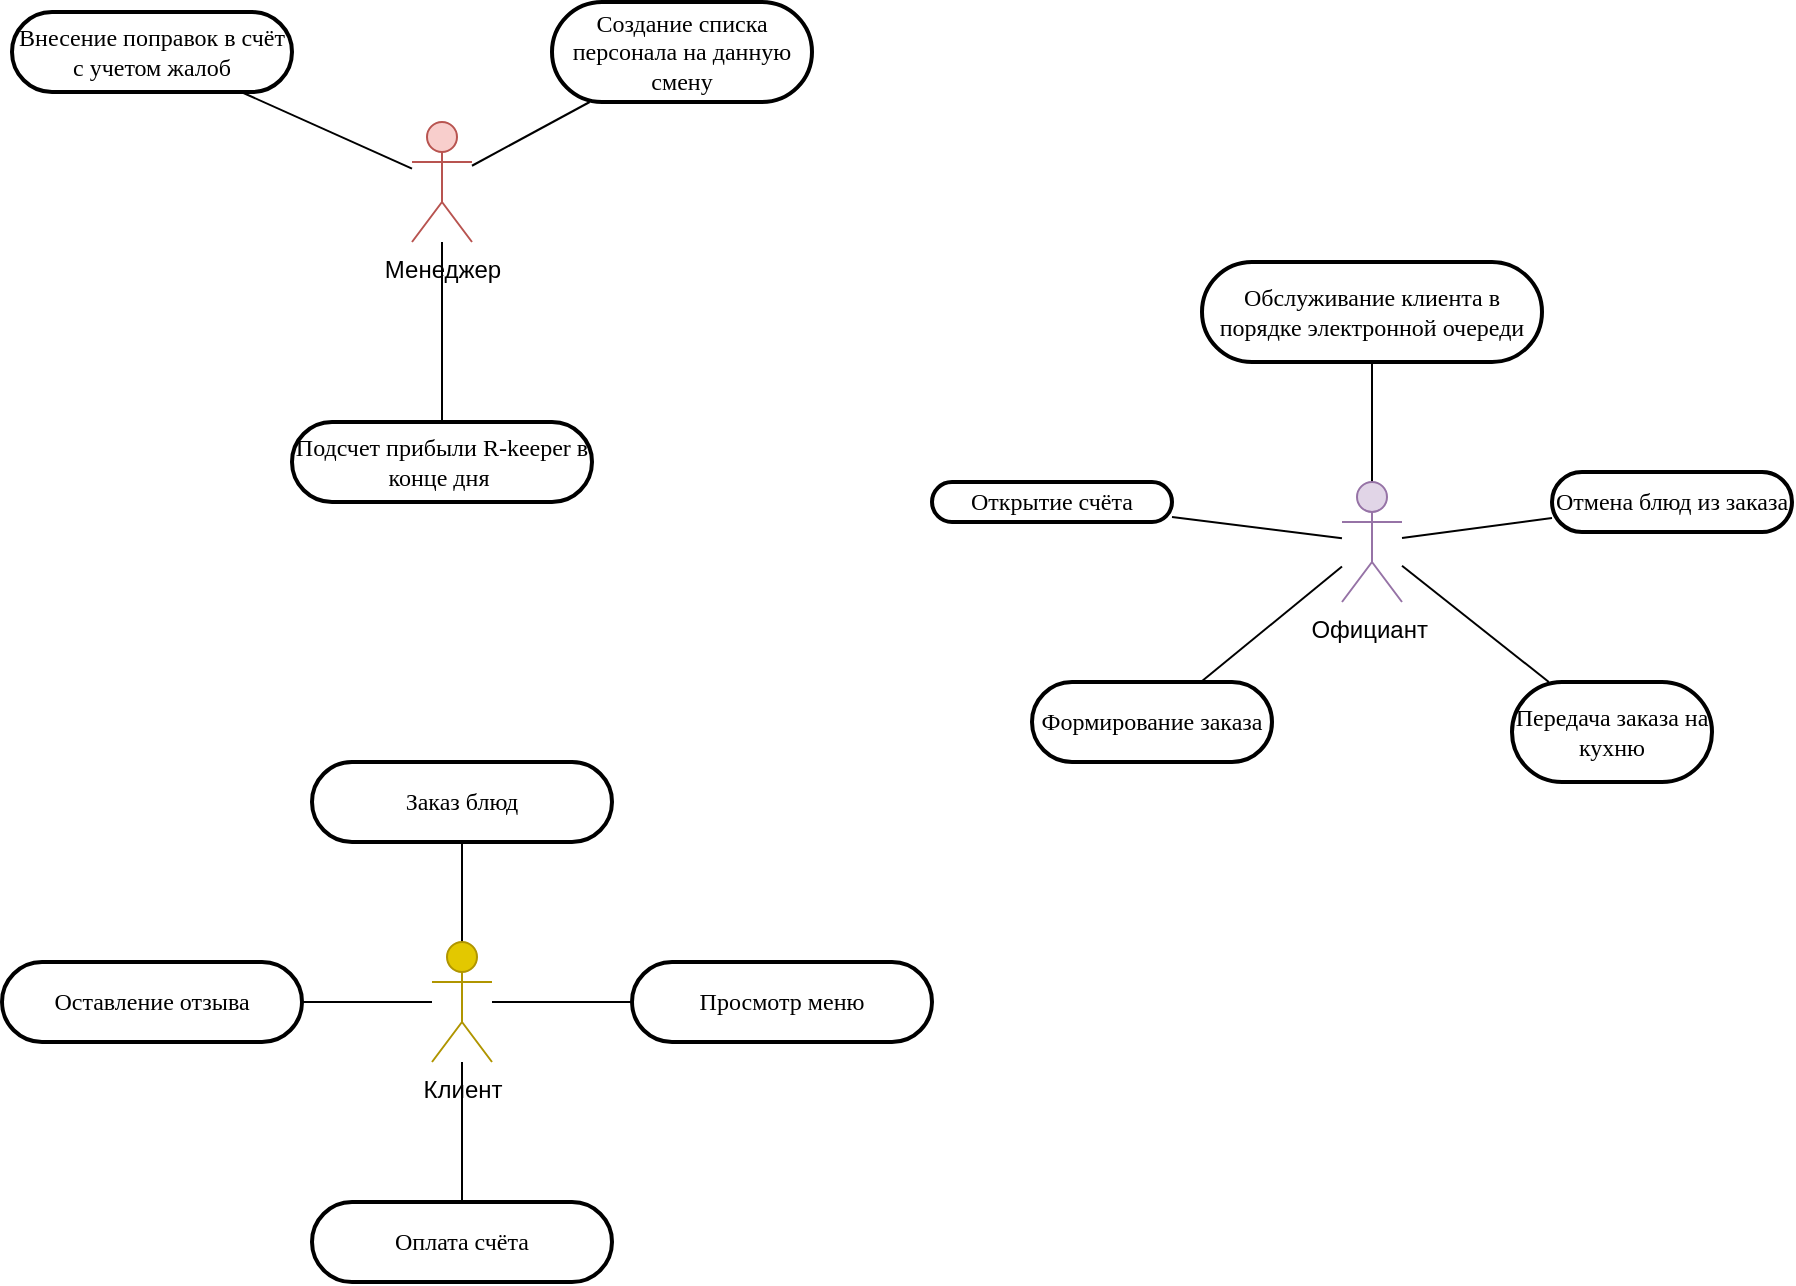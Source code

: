 <mxfile version="15.2.7" type="github">
  <diagram name="Page-1" id="ad52d381-51e7-2e0d-a935-2d0ddd2fd229">
    <mxGraphModel dx="1483" dy="707" grid="1" gridSize="10" guides="1" tooltips="1" connect="1" arrows="1" fold="1" page="1" pageScale="1" pageWidth="1100" pageHeight="850" background="none" math="0" shadow="0">
      <root>
        <mxCell id="0" />
        <mxCell id="1" parent="0" />
        <mxCell id="2c924340bb9dbf6c-1" value="Внесение поправок в счёт с учетом жалоб" style="whiteSpace=wrap;html=1;rounded=1;shadow=0;comic=0;labelBackgroundColor=none;strokeWidth=2;fontFamily=Verdana;fontSize=12;align=center;arcSize=50;" parent="1" vertex="1">
          <mxGeometry x="90" y="95" width="140" height="40" as="geometry" />
        </mxCell>
        <mxCell id="2c924340bb9dbf6c-10" value="Создание списка персонала на данную смену" style="whiteSpace=wrap;html=1;rounded=1;shadow=0;comic=0;labelBackgroundColor=none;strokeWidth=2;fontFamily=Verdana;fontSize=12;align=center;arcSize=50;" parent="1" vertex="1">
          <mxGeometry x="360" y="90" width="130" height="50" as="geometry" />
        </mxCell>
        <mxCell id="2c924340bb9dbf6c-11" value="Открытие счёта" style="whiteSpace=wrap;html=1;rounded=1;shadow=0;comic=0;labelBackgroundColor=none;strokeWidth=2;fontFamily=Verdana;fontSize=12;align=center;arcSize=50;" parent="1" vertex="1">
          <mxGeometry x="550" y="330" width="120" height="20" as="geometry" />
        </mxCell>
        <mxCell id="2c924340bb9dbf6c-14" value="Обслуживание клиента в порядке электронной очереди" style="whiteSpace=wrap;html=1;rounded=1;shadow=0;comic=0;labelBackgroundColor=none;strokeWidth=2;fontFamily=Verdana;fontSize=12;align=center;arcSize=50;" parent="1" vertex="1">
          <mxGeometry x="685" y="220" width="170" height="50" as="geometry" />
        </mxCell>
        <mxCell id="2c924340bb9dbf6c-17" value="Отмена блюд из заказа" style="whiteSpace=wrap;html=1;rounded=1;shadow=0;comic=0;labelBackgroundColor=none;strokeWidth=2;fontFamily=Verdana;fontSize=12;align=center;arcSize=50;" parent="1" vertex="1">
          <mxGeometry x="860" y="325" width="120" height="30" as="geometry" />
        </mxCell>
        <mxCell id="2c924340bb9dbf6c-18" value="Передача заказа на кухню" style="whiteSpace=wrap;html=1;rounded=1;shadow=0;comic=0;labelBackgroundColor=none;strokeWidth=2;fontFamily=Verdana;fontSize=12;align=center;arcSize=50;" parent="1" vertex="1">
          <mxGeometry x="840" y="430" width="100" height="50" as="geometry" />
        </mxCell>
        <mxCell id="2c924340bb9dbf6c-19" value="Формирование заказа" style="whiteSpace=wrap;html=1;rounded=1;shadow=0;comic=0;labelBackgroundColor=none;strokeWidth=2;fontFamily=Verdana;fontSize=12;align=center;arcSize=50;" parent="1" vertex="1">
          <mxGeometry x="600" y="430" width="120" height="40" as="geometry" />
        </mxCell>
        <mxCell id="2c924340bb9dbf6c-55" value="Подсчет прибыли R-keeper в конце дня&amp;nbsp;" style="whiteSpace=wrap;html=1;rounded=1;shadow=0;comic=0;labelBackgroundColor=none;strokeWidth=2;fontFamily=Verdana;fontSize=12;align=center;arcSize=50;" parent="1" vertex="1">
          <mxGeometry x="230" y="300" width="150" height="40" as="geometry" />
        </mxCell>
        <mxCell id="YYdvZUi9x7q3sWrVz7vb-11" value="" style="edgeStyle=none;orthogonalLoop=1;jettySize=auto;html=1;endArrow=none;endFill=0;strokeColor=default;" edge="1" parent="1" source="3pCu6Yg-yBueKO-Vz3sY-1" target="2c924340bb9dbf6c-55">
          <mxGeometry relative="1" as="geometry" />
        </mxCell>
        <mxCell id="YYdvZUi9x7q3sWrVz7vb-13" value="" style="edgeStyle=none;orthogonalLoop=1;jettySize=auto;html=1;endArrow=none;endFill=0;strokeColor=default;" edge="1" parent="1" source="3pCu6Yg-yBueKO-Vz3sY-1" target="2c924340bb9dbf6c-10">
          <mxGeometry relative="1" as="geometry">
            <mxPoint x="355" y="180" as="targetPoint" />
          </mxGeometry>
        </mxCell>
        <mxCell id="YYdvZUi9x7q3sWrVz7vb-14" style="edgeStyle=none;orthogonalLoop=1;jettySize=auto;html=1;endArrow=none;endFill=0;strokeColor=default;" edge="1" parent="1" source="3pCu6Yg-yBueKO-Vz3sY-1" target="2c924340bb9dbf6c-1">
          <mxGeometry relative="1" as="geometry" />
        </mxCell>
        <mxCell id="3pCu6Yg-yBueKO-Vz3sY-1" value="Менеджер" style="shape=umlActor;verticalLabelPosition=bottom;verticalAlign=top;html=1;outlineConnect=0;fillColor=#f8cecc;strokeColor=#b85450;" parent="1" vertex="1">
          <mxGeometry x="290" y="150" width="30" height="60" as="geometry" />
        </mxCell>
        <mxCell id="YYdvZUi9x7q3sWrVz7vb-2" style="edgeStyle=none;orthogonalLoop=1;jettySize=auto;html=1;endArrow=none;endFill=0;strokeColor=default;" edge="1" parent="1" source="3pCu6Yg-yBueKO-Vz3sY-8" target="2c924340bb9dbf6c-17">
          <mxGeometry relative="1" as="geometry" />
        </mxCell>
        <mxCell id="YYdvZUi9x7q3sWrVz7vb-3" style="edgeStyle=none;orthogonalLoop=1;jettySize=auto;html=1;endArrow=none;endFill=0;strokeColor=default;" edge="1" parent="1" source="3pCu6Yg-yBueKO-Vz3sY-8" target="2c924340bb9dbf6c-14">
          <mxGeometry relative="1" as="geometry" />
        </mxCell>
        <mxCell id="YYdvZUi9x7q3sWrVz7vb-4" style="edgeStyle=none;orthogonalLoop=1;jettySize=auto;html=1;endArrow=none;endFill=0;strokeColor=default;" edge="1" parent="1" source="3pCu6Yg-yBueKO-Vz3sY-8" target="2c924340bb9dbf6c-11">
          <mxGeometry relative="1" as="geometry" />
        </mxCell>
        <mxCell id="YYdvZUi9x7q3sWrVz7vb-5" style="edgeStyle=none;orthogonalLoop=1;jettySize=auto;html=1;endArrow=none;endFill=0;strokeColor=default;" edge="1" parent="1" source="3pCu6Yg-yBueKO-Vz3sY-8" target="2c924340bb9dbf6c-19">
          <mxGeometry relative="1" as="geometry" />
        </mxCell>
        <mxCell id="YYdvZUi9x7q3sWrVz7vb-6" style="edgeStyle=none;orthogonalLoop=1;jettySize=auto;html=1;endArrow=none;endFill=0;strokeColor=default;" edge="1" parent="1" source="3pCu6Yg-yBueKO-Vz3sY-8" target="2c924340bb9dbf6c-18">
          <mxGeometry relative="1" as="geometry" />
        </mxCell>
        <mxCell id="3pCu6Yg-yBueKO-Vz3sY-8" value="Официант&amp;nbsp;" style="shape=umlActor;verticalLabelPosition=bottom;verticalAlign=top;html=1;outlineConnect=0;fillColor=#e1d5e7;strokeColor=#9673a6;" parent="1" vertex="1">
          <mxGeometry x="755" y="330" width="30" height="60" as="geometry" />
        </mxCell>
        <mxCell id="YYdvZUi9x7q3sWrVz7vb-7" value="" style="edgeStyle=none;orthogonalLoop=1;jettySize=auto;html=1;endArrow=none;endFill=0;strokeColor=default;" edge="1" parent="1" source="3pCu6Yg-yBueKO-Vz3sY-15" target="3pCu6Yg-yBueKO-Vz3sY-18">
          <mxGeometry relative="1" as="geometry" />
        </mxCell>
        <mxCell id="YYdvZUi9x7q3sWrVz7vb-8" value="" style="edgeStyle=none;orthogonalLoop=1;jettySize=auto;html=1;endArrow=none;endFill=0;strokeColor=default;" edge="1" parent="1" source="3pCu6Yg-yBueKO-Vz3sY-15" target="3pCu6Yg-yBueKO-Vz3sY-20">
          <mxGeometry relative="1" as="geometry" />
        </mxCell>
        <mxCell id="YYdvZUi9x7q3sWrVz7vb-9" value="" style="edgeStyle=none;orthogonalLoop=1;jettySize=auto;html=1;endArrow=none;endFill=0;strokeColor=default;" edge="1" parent="1" source="3pCu6Yg-yBueKO-Vz3sY-15" target="3pCu6Yg-yBueKO-Vz3sY-17">
          <mxGeometry relative="1" as="geometry" />
        </mxCell>
        <mxCell id="YYdvZUi9x7q3sWrVz7vb-10" value="" style="edgeStyle=none;orthogonalLoop=1;jettySize=auto;html=1;endArrow=none;endFill=0;strokeColor=default;" edge="1" parent="1" source="3pCu6Yg-yBueKO-Vz3sY-15" target="3pCu6Yg-yBueKO-Vz3sY-19">
          <mxGeometry relative="1" as="geometry" />
        </mxCell>
        <mxCell id="3pCu6Yg-yBueKO-Vz3sY-15" value="Клиент" style="shape=umlActor;verticalLabelPosition=bottom;verticalAlign=top;html=1;outlineConnect=0;fillColor=#e3c800;strokeColor=#B09500;fontColor=#000000;" parent="1" vertex="1">
          <mxGeometry x="300" y="560" width="30" height="60" as="geometry" />
        </mxCell>
        <mxCell id="3pCu6Yg-yBueKO-Vz3sY-17" value="Заказ блюд" style="whiteSpace=wrap;html=1;rounded=1;shadow=0;comic=0;labelBackgroundColor=none;strokeWidth=2;fontFamily=Verdana;fontSize=12;align=center;arcSize=50;" parent="1" vertex="1">
          <mxGeometry x="240" y="470" width="150" height="40" as="geometry" />
        </mxCell>
        <mxCell id="3pCu6Yg-yBueKO-Vz3sY-18" value="Просмотр меню" style="whiteSpace=wrap;html=1;rounded=1;shadow=0;comic=0;labelBackgroundColor=none;strokeWidth=2;fontFamily=Verdana;fontSize=12;align=center;arcSize=50;" parent="1" vertex="1">
          <mxGeometry x="400" y="570" width="150" height="40" as="geometry" />
        </mxCell>
        <mxCell id="3pCu6Yg-yBueKO-Vz3sY-19" value="Оплата счёта" style="whiteSpace=wrap;html=1;rounded=1;shadow=0;comic=0;labelBackgroundColor=none;strokeWidth=2;fontFamily=Verdana;fontSize=12;align=center;arcSize=50;" parent="1" vertex="1">
          <mxGeometry x="240" y="690" width="150" height="40" as="geometry" />
        </mxCell>
        <mxCell id="3pCu6Yg-yBueKO-Vz3sY-20" value="Оставление отзыва" style="whiteSpace=wrap;html=1;rounded=1;shadow=0;comic=0;labelBackgroundColor=none;strokeWidth=2;fontFamily=Verdana;fontSize=12;align=center;arcSize=50;" parent="1" vertex="1">
          <mxGeometry x="85" y="570" width="150" height="40" as="geometry" />
        </mxCell>
      </root>
    </mxGraphModel>
  </diagram>
</mxfile>
